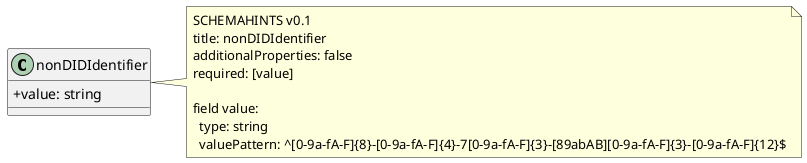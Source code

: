 ' nonDIDIdentifier.puml
@startuml
skinparam classAttributeIconSize 0

class nonDIDIdentifier {
  +value: string
}

note right of nonDIDIdentifier
SCHEMAHINTS v0.1
title: nonDIDIdentifier
additionalProperties: false
required: [value]

field value:
  type: string
  valuePattern: ^[0-9a-fA-F]{8}-[0-9a-fA-F]{4}-7[0-9a-fA-F]{3}-[89abAB][0-9a-fA-F]{3}-[0-9a-fA-F]{12}$
end note

@enduml

